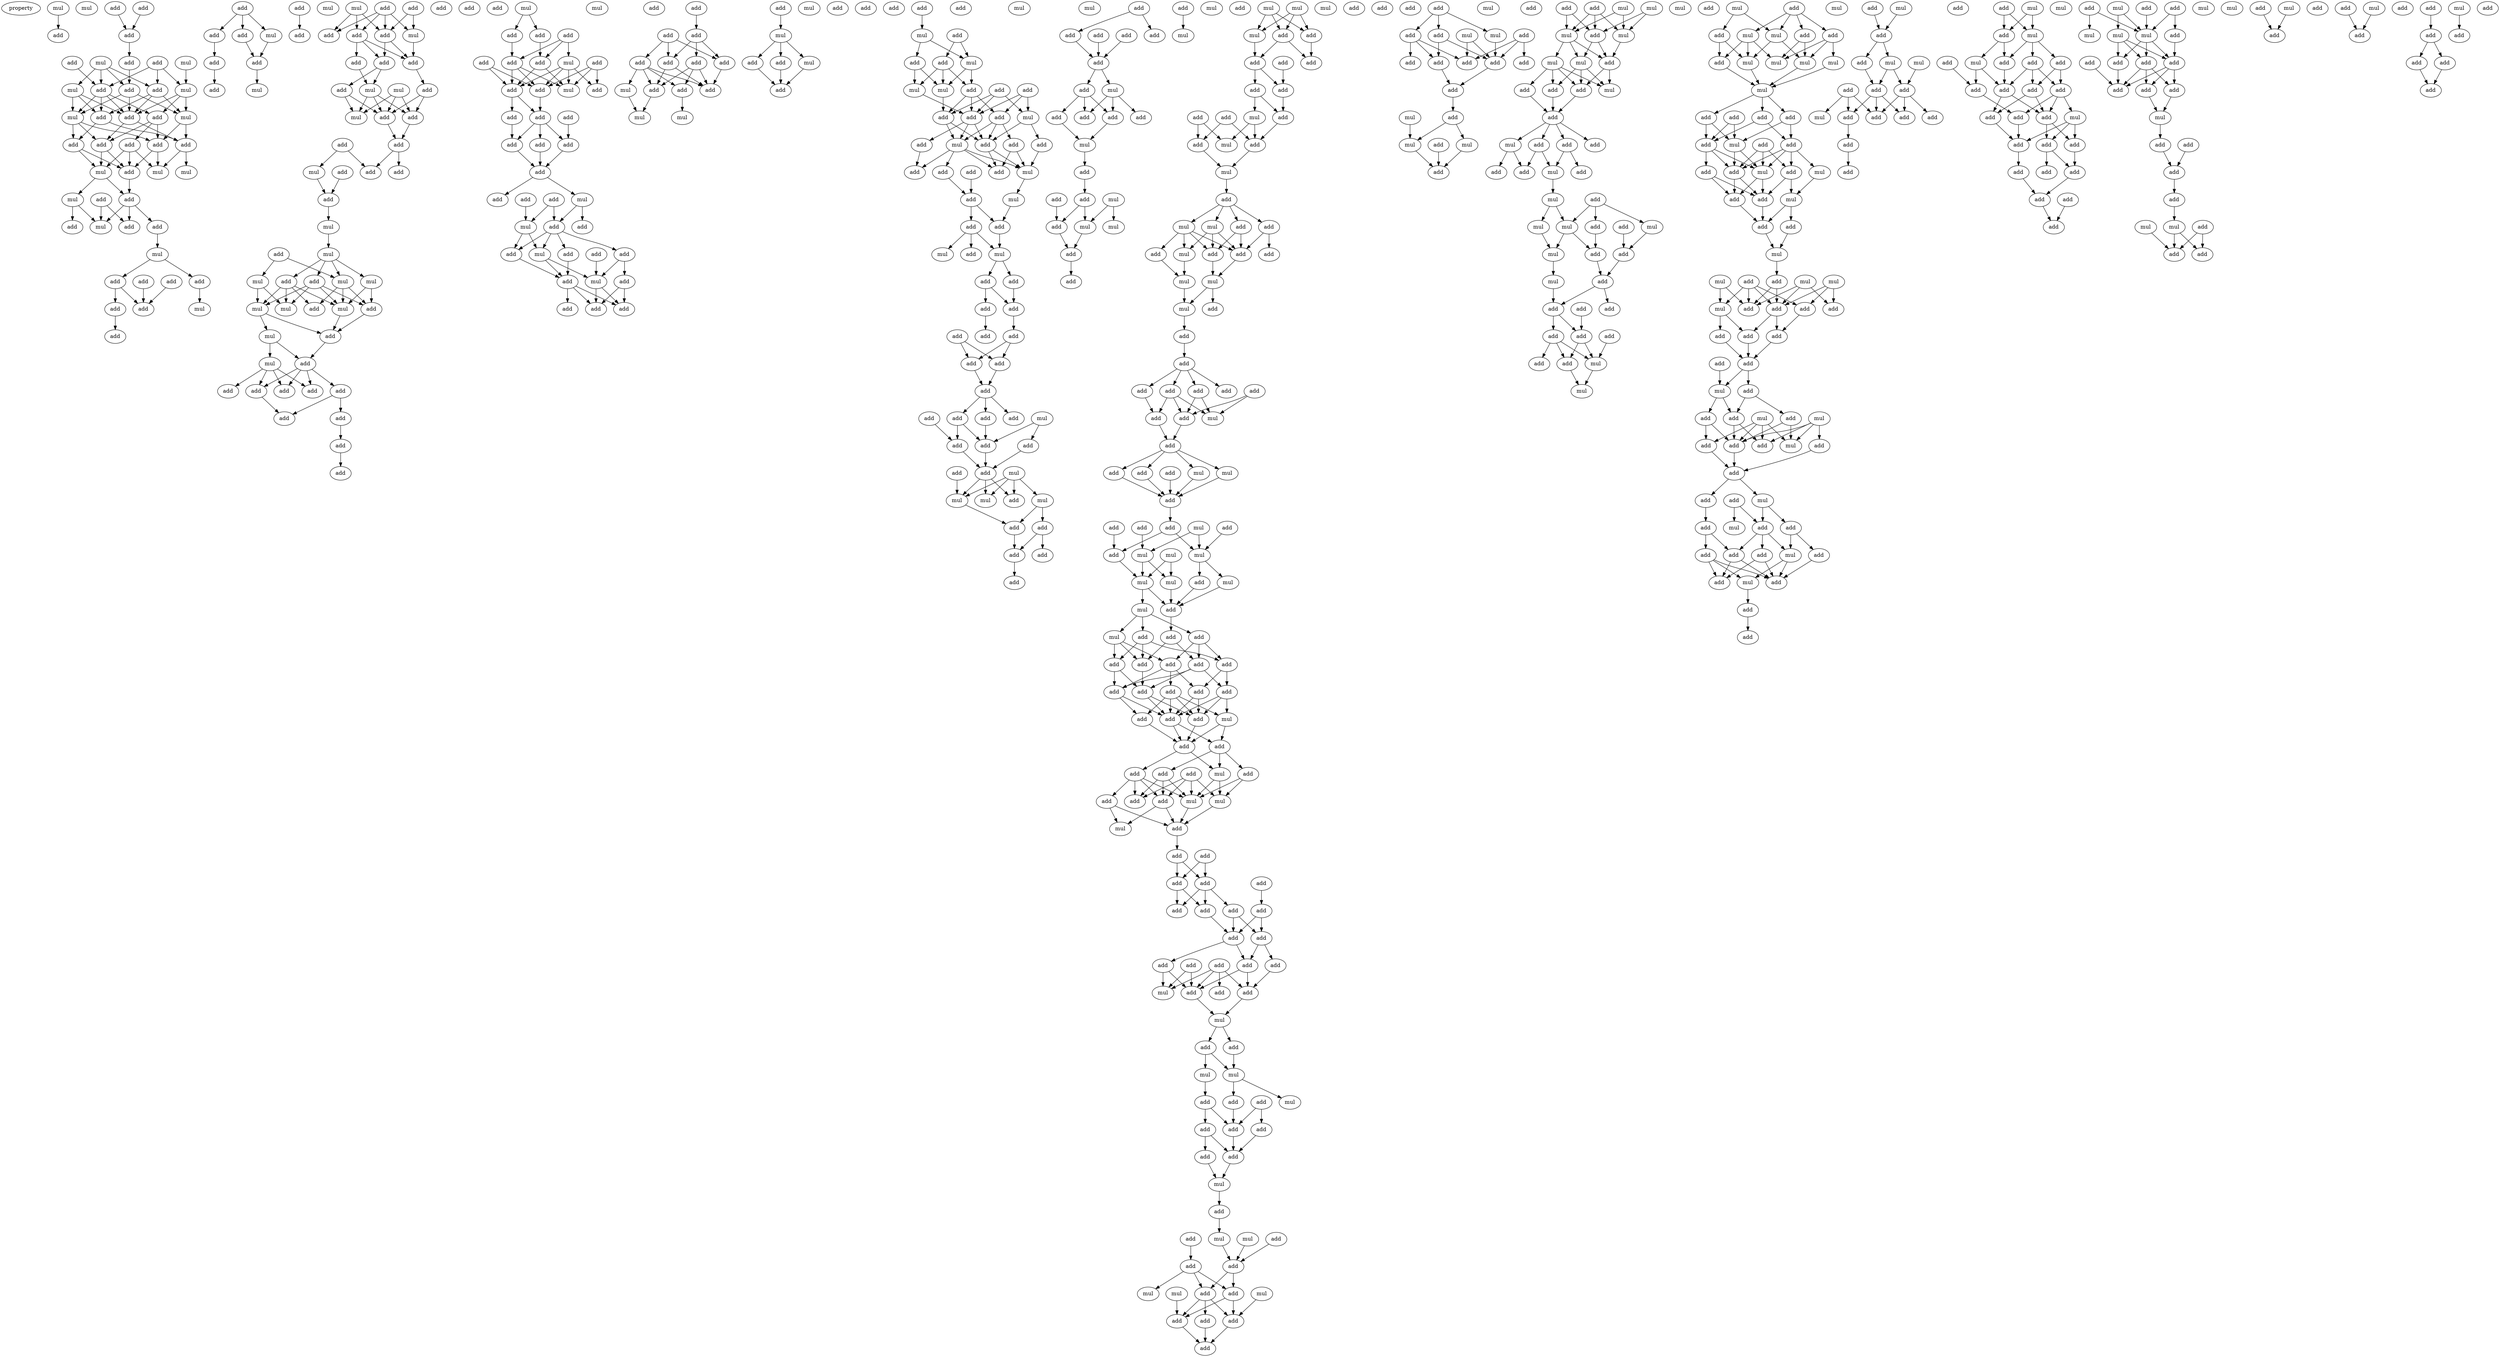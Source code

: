 digraph {
    node [fontcolor=black]
    property [mul=2,lf=1.2]
    0 [ label = mul ];
    1 [ label = mul ];
    2 [ label = add ];
    3 [ label = add ];
    4 [ label = add ];
    5 [ label = add ];
    6 [ label = add ];
    7 [ label = mul ];
    8 [ label = add ];
    9 [ label = mul ];
    10 [ label = add ];
    11 [ label = mul ];
    12 [ label = add ];
    13 [ label = add ];
    14 [ label = add ];
    15 [ label = mul ];
    16 [ label = mul ];
    17 [ label = add ];
    18 [ label = mul ];
    19 [ label = add ];
    20 [ label = add ];
    21 [ label = add ];
    22 [ label = add ];
    23 [ label = add ];
    24 [ label = add ];
    25 [ label = add ];
    26 [ label = mul ];
    27 [ label = mul ];
    28 [ label = add ];
    29 [ label = mul ];
    30 [ label = add ];
    31 [ label = add ];
    32 [ label = mul ];
    33 [ label = add ];
    34 [ label = add ];
    35 [ label = mul ];
    36 [ label = add ];
    37 [ label = mul ];
    38 [ label = add ];
    39 [ label = add ];
    40 [ label = add ];
    41 [ label = add ];
    42 [ label = add ];
    43 [ label = add ];
    44 [ label = mul ];
    45 [ label = add ];
    46 [ label = add ];
    47 [ label = add ];
    48 [ label = add ];
    49 [ label = mul ];
    50 [ label = add ];
    51 [ label = add ];
    52 [ label = mul ];
    53 [ label = add ];
    54 [ label = add ];
    55 [ label = add ];
    56 [ label = mul ];
    57 [ label = add ];
    58 [ label = mul ];
    59 [ label = add ];
    60 [ label = add ];
    61 [ label = add ];
    62 [ label = mul ];
    63 [ label = add ];
    64 [ label = add ];
    65 [ label = add ];
    66 [ label = add ];
    67 [ label = add ];
    68 [ label = add ];
    69 [ label = mul ];
    70 [ label = mul ];
    71 [ label = add ];
    72 [ label = add ];
    73 [ label = add ];
    74 [ label = add ];
    75 [ label = mul ];
    76 [ label = add ];
    77 [ label = add ];
    78 [ label = add ];
    79 [ label = add ];
    80 [ label = add ];
    81 [ label = mul ];
    82 [ label = add ];
    83 [ label = mul ];
    84 [ label = add ];
    85 [ label = mul ];
    86 [ label = add ];
    87 [ label = mul ];
    88 [ label = mul ];
    89 [ label = mul ];
    90 [ label = add ];
    91 [ label = add ];
    92 [ label = add ];
    93 [ label = mul ];
    94 [ label = mul ];
    95 [ label = mul ];
    96 [ label = add ];
    97 [ label = mul ];
    98 [ label = add ];
    99 [ label = mul ];
    100 [ label = add ];
    101 [ label = add ];
    102 [ label = add ];
    103 [ label = add ];
    104 [ label = add ];
    105 [ label = add ];
    106 [ label = add ];
    107 [ label = add ];
    108 [ label = add ];
    109 [ label = add ];
    110 [ label = mul ];
    111 [ label = mul ];
    112 [ label = add ];
    113 [ label = add ];
    114 [ label = add ];
    115 [ label = mul ];
    116 [ label = add ];
    117 [ label = add ];
    118 [ label = add ];
    119 [ label = add ];
    120 [ label = add ];
    121 [ label = add ];
    122 [ label = mul ];
    123 [ label = add ];
    124 [ label = add ];
    125 [ label = add ];
    126 [ label = add ];
    127 [ label = add ];
    128 [ label = add ];
    129 [ label = add ];
    130 [ label = add ];
    131 [ label = add ];
    132 [ label = add ];
    133 [ label = mul ];
    134 [ label = add ];
    135 [ label = add ];
    136 [ label = mul ];
    137 [ label = add ];
    138 [ label = add ];
    139 [ label = add ];
    140 [ label = mul ];
    141 [ label = add ];
    142 [ label = add ];
    143 [ label = add ];
    144 [ label = add ];
    145 [ label = add ];
    146 [ label = mul ];
    147 [ label = add ];
    148 [ label = add ];
    149 [ label = add ];
    150 [ label = add ];
    151 [ label = add ];
    152 [ label = add ];
    153 [ label = add ];
    154 [ label = add ];
    155 [ label = add ];
    156 [ label = add ];
    157 [ label = add ];
    158 [ label = add ];
    159 [ label = add ];
    160 [ label = mul ];
    161 [ label = mul ];
    162 [ label = mul ];
    163 [ label = add ];
    164 [ label = mul ];
    165 [ label = add ];
    166 [ label = add ];
    167 [ label = mul ];
    168 [ label = mul ];
    169 [ label = add ];
    170 [ label = add ];
    171 [ label = add ];
    172 [ label = add ];
    173 [ label = add ];
    174 [ label = mul ];
    175 [ label = add ];
    176 [ label = mul ];
    177 [ label = add ];
    178 [ label = add ];
    179 [ label = add ];
    180 [ label = mul ];
    181 [ label = add ];
    182 [ label = mul ];
    183 [ label = add ];
    184 [ label = add ];
    185 [ label = add ];
    186 [ label = mul ];
    187 [ label = add ];
    188 [ label = add ];
    189 [ label = add ];
    190 [ label = add ];
    191 [ label = mul ];
    192 [ label = add ];
    193 [ label = mul ];
    194 [ label = add ];
    195 [ label = add ];
    196 [ label = add ];
    197 [ label = add ];
    198 [ label = mul ];
    199 [ label = add ];
    200 [ label = add ];
    201 [ label = add ];
    202 [ label = mul ];
    203 [ label = add ];
    204 [ label = mul ];
    205 [ label = add ];
    206 [ label = add ];
    207 [ label = mul ];
    208 [ label = add ];
    209 [ label = add ];
    210 [ label = add ];
    211 [ label = add ];
    212 [ label = add ];
    213 [ label = add ];
    214 [ label = add ];
    215 [ label = add ];
    216 [ label = add ];
    217 [ label = add ];
    218 [ label = add ];
    219 [ label = mul ];
    220 [ label = add ];
    221 [ label = add ];
    222 [ label = add ];
    223 [ label = add ];
    224 [ label = add ];
    225 [ label = add ];
    226 [ label = mul ];
    227 [ label = add ];
    228 [ label = mul ];
    229 [ label = mul ];
    230 [ label = mul ];
    231 [ label = add ];
    232 [ label = add ];
    233 [ label = add ];
    234 [ label = mul ];
    235 [ label = add ];
    236 [ label = add ];
    237 [ label = add ];
    238 [ label = add ];
    239 [ label = add ];
    240 [ label = add ];
    241 [ label = add ];
    242 [ label = add ];
    243 [ label = add ];
    244 [ label = mul ];
    245 [ label = add ];
    246 [ label = add ];
    247 [ label = add ];
    248 [ label = add ];
    249 [ label = add ];
    250 [ label = add ];
    251 [ label = mul ];
    252 [ label = mul ];
    253 [ label = mul ];
    254 [ label = add ];
    255 [ label = add ];
    256 [ label = add ];
    257 [ label = mul ];
    258 [ label = add ];
    259 [ label = mul ];
    260 [ label = mul ];
    261 [ label = add ];
    262 [ label = add ];
    263 [ label = add ];
    264 [ label = mul ];
    265 [ label = mul ];
    266 [ label = mul ];
    267 [ label = add ];
    268 [ label = add ];
    269 [ label = mul ];
    270 [ label = add ];
    271 [ label = add ];
    272 [ label = add ];
    273 [ label = add ];
    274 [ label = add ];
    275 [ label = mul ];
    276 [ label = add ];
    277 [ label = add ];
    278 [ label = add ];
    279 [ label = add ];
    280 [ label = add ];
    281 [ label = mul ];
    282 [ label = add ];
    283 [ label = mul ];
    284 [ label = add ];
    285 [ label = add ];
    286 [ label = mul ];
    287 [ label = mul ];
    288 [ label = add ];
    289 [ label = add ];
    290 [ label = add ];
    291 [ label = mul ];
    292 [ label = add ];
    293 [ label = add ];
    294 [ label = mul ];
    295 [ label = mul ];
    296 [ label = mul ];
    297 [ label = add ];
    298 [ label = add ];
    299 [ label = add ];
    300 [ label = add ];
    301 [ label = add ];
    302 [ label = add ];
    303 [ label = add ];
    304 [ label = add ];
    305 [ label = add ];
    306 [ label = mul ];
    307 [ label = add ];
    308 [ label = add ];
    309 [ label = mul ];
    310 [ label = add ];
    311 [ label = add ];
    312 [ label = add ];
    313 [ label = mul ];
    314 [ label = add ];
    315 [ label = add ];
    316 [ label = add ];
    317 [ label = mul ];
    318 [ label = add ];
    319 [ label = add ];
    320 [ label = mul ];
    321 [ label = mul ];
    322 [ label = mul ];
    323 [ label = add ];
    324 [ label = mul ];
    325 [ label = add ];
    326 [ label = mul ];
    327 [ label = mul ];
    328 [ label = mul ];
    329 [ label = add ];
    330 [ label = add ];
    331 [ label = mul ];
    332 [ label = add ];
    333 [ label = add ];
    334 [ label = add ];
    335 [ label = add ];
    336 [ label = add ];
    337 [ label = add ];
    338 [ label = add ];
    339 [ label = add ];
    340 [ label = add ];
    341 [ label = add ];
    342 [ label = add ];
    343 [ label = add ];
    344 [ label = add ];
    345 [ label = add ];
    346 [ label = add ];
    347 [ label = mul ];
    348 [ label = add ];
    349 [ label = add ];
    350 [ label = mul ];
    351 [ label = add ];
    352 [ label = add ];
    353 [ label = add ];
    354 [ label = add ];
    355 [ label = add ];
    356 [ label = add ];
    357 [ label = add ];
    358 [ label = mul ];
    359 [ label = mul ];
    360 [ label = add ];
    361 [ label = add ];
    362 [ label = mul ];
    363 [ label = add ];
    364 [ label = add ];
    365 [ label = add ];
    366 [ label = add ];
    367 [ label = add ];
    368 [ label = add ];
    369 [ label = add ];
    370 [ label = add ];
    371 [ label = add ];
    372 [ label = add ];
    373 [ label = add ];
    374 [ label = add ];
    375 [ label = add ];
    376 [ label = add ];
    377 [ label = add ];
    378 [ label = add ];
    379 [ label = add ];
    380 [ label = add ];
    381 [ label = add ];
    382 [ label = mul ];
    383 [ label = mul ];
    384 [ label = add ];
    385 [ label = add ];
    386 [ label = mul ];
    387 [ label = mul ];
    388 [ label = add ];
    389 [ label = add ];
    390 [ label = add ];
    391 [ label = mul ];
    392 [ label = add ];
    393 [ label = add ];
    394 [ label = add ];
    395 [ label = add ];
    396 [ label = add ];
    397 [ label = mul ];
    398 [ label = add ];
    399 [ label = add ];
    400 [ label = mul ];
    401 [ label = add ];
    402 [ label = mul ];
    403 [ label = add ];
    404 [ label = add ];
    405 [ label = add ];
    406 [ label = add ];
    407 [ label = mul ];
    408 [ label = mul ];
    409 [ label = mul ];
    410 [ label = add ];
    411 [ label = add ];
    412 [ label = add ];
    413 [ label = add ];
    414 [ label = add ];
    415 [ label = add ];
    416 [ label = mul ];
    417 [ label = add ];
    418 [ label = add ];
    419 [ label = mul ];
    420 [ label = add ];
    421 [ label = add ];
    422 [ label = add ];
    423 [ label = add ];
    424 [ label = add ];
    425 [ label = add ];
    426 [ label = add ];
    427 [ label = mul ];
    428 [ label = mul ];
    429 [ label = add ];
    430 [ label = mul ];
    431 [ label = add ];
    432 [ label = mul ];
    433 [ label = add ];
    434 [ label = add ];
    435 [ label = mul ];
    436 [ label = mul ];
    437 [ label = add ];
    438 [ label = add ];
    439 [ label = add ];
    440 [ label = mul ];
    441 [ label = mul ];
    442 [ label = add ];
    443 [ label = mul ];
    444 [ label = mul ];
    445 [ label = add ];
    446 [ label = add ];
    447 [ label = mul ];
    448 [ label = add ];
    449 [ label = add ];
    450 [ label = mul ];
    451 [ label = add ];
    452 [ label = add ];
    453 [ label = add ];
    454 [ label = add ];
    455 [ label = mul ];
    456 [ label = add ];
    457 [ label = add ];
    458 [ label = add ];
    459 [ label = mul ];
    460 [ label = add ];
    461 [ label = mul ];
    462 [ label = mul ];
    463 [ label = mul ];
    464 [ label = add ];
    465 [ label = add ];
    466 [ label = add ];
    467 [ label = mul ];
    468 [ label = mul ];
    469 [ label = add ];
    470 [ label = add ];
    471 [ label = add ];
    472 [ label = add ];
    473 [ label = add ];
    474 [ label = add ];
    475 [ label = add ];
    476 [ label = add ];
    477 [ label = mul ];
    478 [ label = mul ];
    479 [ label = add ];
    480 [ label = add ];
    481 [ label = mul ];
    482 [ label = add ];
    483 [ label = mul ];
    484 [ label = add ];
    485 [ label = mul ];
    486 [ label = add ];
    487 [ label = add ];
    488 [ label = mul ];
    489 [ label = mul ];
    490 [ label = mul ];
    491 [ label = mul ];
    492 [ label = mul ];
    493 [ label = add ];
    494 [ label = mul ];
    495 [ label = add ];
    496 [ label = add ];
    497 [ label = add ];
    498 [ label = add ];
    499 [ label = add ];
    500 [ label = add ];
    501 [ label = add ];
    502 [ label = mul ];
    503 [ label = add ];
    504 [ label = add ];
    505 [ label = add ];
    506 [ label = mul ];
    507 [ label = mul ];
    508 [ label = mul ];
    509 [ label = add ];
    510 [ label = add ];
    511 [ label = add ];
    512 [ label = add ];
    513 [ label = mul ];
    514 [ label = mul ];
    515 [ label = add ];
    516 [ label = add ];
    517 [ label = mul ];
    518 [ label = mul ];
    519 [ label = add ];
    520 [ label = add ];
    521 [ label = mul ];
    522 [ label = add ];
    523 [ label = add ];
    524 [ label = add ];
    525 [ label = add ];
    526 [ label = add ];
    527 [ label = add ];
    528 [ label = add ];
    529 [ label = mul ];
    530 [ label = add ];
    531 [ label = add ];
    532 [ label = add ];
    533 [ label = mul ];
    534 [ label = mul ];
    535 [ label = add ];
    536 [ label = add ];
    537 [ label = mul ];
    538 [ label = add ];
    539 [ label = add ];
    540 [ label = add ];
    541 [ label = add ];
    542 [ label = mul ];
    543 [ label = add ];
    544 [ label = add ];
    545 [ label = mul ];
    546 [ label = add ];
    547 [ label = add ];
    548 [ label = add ];
    549 [ label = add ];
    550 [ label = mul ];
    551 [ label = add ];
    552 [ label = add ];
    553 [ label = add ];
    554 [ label = add ];
    555 [ label = add ];
    556 [ label = mul ];
    557 [ label = add ];
    558 [ label = mul ];
    559 [ label = add ];
    560 [ label = add ];
    561 [ label = add ];
    562 [ label = mul ];
    563 [ label = add ];
    564 [ label = add ];
    565 [ label = mul ];
    566 [ label = mul ];
    567 [ label = add ];
    568 [ label = add ];
    569 [ label = add ];
    570 [ label = add ];
    571 [ label = add ];
    572 [ label = add ];
    573 [ label = mul ];
    574 [ label = add ];
    575 [ label = add ];
    576 [ label = add ];
    577 [ label = add ];
    578 [ label = mul ];
    579 [ label = add ];
    580 [ label = mul ];
    581 [ label = mul ];
    582 [ label = add ];
    583 [ label = add ];
    584 [ label = add ];
    585 [ label = add ];
    586 [ label = add ];
    587 [ label = add ];
    588 [ label = add ];
    589 [ label = add ];
    590 [ label = add ];
    591 [ label = mul ];
    592 [ label = add ];
    593 [ label = add ];
    594 [ label = add ];
    595 [ label = add ];
    596 [ label = add ];
    597 [ label = add ];
    598 [ label = mul ];
    599 [ label = add ];
    600 [ label = add ];
    601 [ label = add ];
    602 [ label = add ];
    603 [ label = add ];
    604 [ label = add ];
    605 [ label = add ];
    606 [ label = add ];
    607 [ label = mul ];
    608 [ label = mul ];
    609 [ label = mul ];
    610 [ label = add ];
    611 [ label = mul ];
    612 [ label = mul ];
    613 [ label = add ];
    614 [ label = add ];
    615 [ label = add ];
    616 [ label = add ];
    617 [ label = add ];
    618 [ label = add ];
    619 [ label = add ];
    620 [ label = mul ];
    621 [ label = mul ];
    622 [ label = add ];
    623 [ label = add ];
    624 [ label = add ];
    625 [ label = mul ];
    626 [ label = add ];
    627 [ label = add ];
    628 [ label = add ];
    629 [ label = add ];
    630 [ label = mul ];
    631 [ label = mul ];
    632 [ label = add ];
    633 [ label = add ];
    634 [ label = add ];
    635 [ label = add ];
    636 [ label = mul ];
    637 [ label = add ];
    638 [ label = add ];
    639 [ label = add ];
    640 [ label = add ];
    641 [ label = add ];
    642 [ label = add ];
    643 [ label = mul ];
    644 [ label = add ];
    645 [ label = add ];
    646 [ label = add ];
    0 -> 3 [ name = 0 ];
    2 -> 5 [ name = 1 ];
    4 -> 5 [ name = 2 ];
    5 -> 8 [ name = 3 ];
    6 -> 12 [ name = 4 ];
    7 -> 12 [ name = 5 ];
    7 -> 13 [ name = 6 ];
    7 -> 14 [ name = 7 ];
    7 -> 15 [ name = 8 ];
    8 -> 14 [ name = 9 ];
    9 -> 11 [ name = 10 ];
    10 -> 11 [ name = 11 ];
    10 -> 12 [ name = 12 ];
    10 -> 13 [ name = 13 ];
    11 -> 18 [ name = 14 ];
    11 -> 19 [ name = 15 ];
    11 -> 20 [ name = 16 ];
    12 -> 16 [ name = 17 ];
    12 -> 17 [ name = 18 ];
    12 -> 19 [ name = 19 ];
    12 -> 20 [ name = 20 ];
    13 -> 17 [ name = 21 ];
    13 -> 18 [ name = 22 ];
    13 -> 19 [ name = 23 ];
    14 -> 16 [ name = 24 ];
    14 -> 18 [ name = 25 ];
    14 -> 19 [ name = 26 ];
    15 -> 16 [ name = 27 ];
    15 -> 17 [ name = 28 ];
    15 -> 19 [ name = 29 ];
    16 -> 21 [ name = 30 ];
    16 -> 24 [ name = 31 ];
    16 -> 25 [ name = 32 ];
    17 -> 21 [ name = 33 ];
    17 -> 22 [ name = 34 ];
    18 -> 22 [ name = 35 ];
    18 -> 24 [ name = 36 ];
    19 -> 22 [ name = 37 ];
    19 -> 25 [ name = 38 ];
    20 -> 23 [ name = 39 ];
    20 -> 24 [ name = 40 ];
    20 -> 25 [ name = 41 ];
    21 -> 26 [ name = 42 ];
    21 -> 28 [ name = 43 ];
    22 -> 27 [ name = 44 ];
    22 -> 29 [ name = 45 ];
    23 -> 26 [ name = 46 ];
    23 -> 28 [ name = 47 ];
    23 -> 29 [ name = 48 ];
    24 -> 28 [ name = 49 ];
    24 -> 29 [ name = 50 ];
    25 -> 26 [ name = 51 ];
    25 -> 28 [ name = 52 ];
    26 -> 30 [ name = 53 ];
    26 -> 32 [ name = 54 ];
    28 -> 30 [ name = 55 ];
    30 -> 33 [ name = 56 ];
    30 -> 34 [ name = 57 ];
    30 -> 35 [ name = 58 ];
    31 -> 34 [ name = 59 ];
    31 -> 35 [ name = 60 ];
    32 -> 35 [ name = 61 ];
    32 -> 36 [ name = 62 ];
    33 -> 37 [ name = 63 ];
    37 -> 38 [ name = 64 ];
    37 -> 40 [ name = 65 ];
    38 -> 42 [ name = 66 ];
    38 -> 43 [ name = 67 ];
    39 -> 43 [ name = 68 ];
    40 -> 44 [ name = 69 ];
    41 -> 43 [ name = 70 ];
    42 -> 46 [ name = 71 ];
    45 -> 47 [ name = 72 ];
    45 -> 48 [ name = 73 ];
    45 -> 49 [ name = 74 ];
    47 -> 51 [ name = 75 ];
    48 -> 50 [ name = 76 ];
    49 -> 50 [ name = 77 ];
    50 -> 52 [ name = 78 ];
    51 -> 54 [ name = 79 ];
    53 -> 55 [ name = 80 ];
    57 -> 62 [ name = 81 ];
    57 -> 63 [ name = 82 ];
    58 -> 61 [ name = 83 ];
    58 -> 63 [ name = 84 ];
    58 -> 64 [ name = 85 ];
    59 -> 61 [ name = 86 ];
    59 -> 62 [ name = 87 ];
    59 -> 63 [ name = 88 ];
    59 -> 64 [ name = 89 ];
    61 -> 65 [ name = 90 ];
    61 -> 66 [ name = 91 ];
    61 -> 67 [ name = 92 ];
    62 -> 66 [ name = 93 ];
    63 -> 66 [ name = 94 ];
    63 -> 67 [ name = 95 ];
    65 -> 69 [ name = 96 ];
    66 -> 72 [ name = 97 ];
    67 -> 69 [ name = 98 ];
    67 -> 71 [ name = 99 ];
    69 -> 73 [ name = 100 ];
    69 -> 74 [ name = 101 ];
    69 -> 75 [ name = 102 ];
    70 -> 73 [ name = 103 ];
    70 -> 74 [ name = 104 ];
    70 -> 75 [ name = 105 ];
    71 -> 73 [ name = 106 ];
    71 -> 75 [ name = 107 ];
    72 -> 73 [ name = 108 ];
    72 -> 74 [ name = 109 ];
    73 -> 76 [ name = 110 ];
    74 -> 76 [ name = 111 ];
    76 -> 78 [ name = 112 ];
    76 -> 80 [ name = 113 ];
    77 -> 78 [ name = 114 ];
    77 -> 81 [ name = 115 ];
    79 -> 82 [ name = 116 ];
    81 -> 82 [ name = 117 ];
    82 -> 83 [ name = 118 ];
    83 -> 85 [ name = 119 ];
    84 -> 87 [ name = 120 ];
    84 -> 88 [ name = 121 ];
    85 -> 86 [ name = 122 ];
    85 -> 87 [ name = 123 ];
    85 -> 89 [ name = 124 ];
    85 -> 90 [ name = 125 ];
    86 -> 92 [ name = 126 ];
    86 -> 93 [ name = 127 ];
    86 -> 94 [ name = 128 ];
    86 -> 95 [ name = 129 ];
    87 -> 91 [ name = 130 ];
    87 -> 92 [ name = 131 ];
    87 -> 94 [ name = 132 ];
    88 -> 93 [ name = 133 ];
    88 -> 95 [ name = 134 ];
    89 -> 92 [ name = 135 ];
    89 -> 94 [ name = 136 ];
    90 -> 91 [ name = 137 ];
    90 -> 93 [ name = 138 ];
    90 -> 94 [ name = 139 ];
    90 -> 95 [ name = 140 ];
    92 -> 96 [ name = 141 ];
    94 -> 96 [ name = 142 ];
    95 -> 96 [ name = 143 ];
    95 -> 97 [ name = 144 ];
    96 -> 98 [ name = 145 ];
    97 -> 98 [ name = 146 ];
    97 -> 99 [ name = 147 ];
    98 -> 101 [ name = 148 ];
    98 -> 102 [ name = 149 ];
    98 -> 104 [ name = 150 ];
    98 -> 105 [ name = 151 ];
    99 -> 101 [ name = 152 ];
    99 -> 102 [ name = 153 ];
    99 -> 103 [ name = 154 ];
    99 -> 104 [ name = 155 ];
    104 -> 107 [ name = 156 ];
    105 -> 106 [ name = 157 ];
    105 -> 107 [ name = 158 ];
    106 -> 108 [ name = 159 ];
    108 -> 109 [ name = 160 ];
    110 -> 112 [ name = 161 ];
    110 -> 113 [ name = 162 ];
    112 -> 119 [ name = 163 ];
    113 -> 118 [ name = 164 ];
    114 -> 115 [ name = 165 ];
    114 -> 118 [ name = 166 ];
    114 -> 119 [ name = 167 ];
    115 -> 120 [ name = 168 ];
    115 -> 121 [ name = 169 ];
    115 -> 122 [ name = 170 ];
    115 -> 123 [ name = 171 ];
    116 -> 121 [ name = 172 ];
    116 -> 123 [ name = 173 ];
    117 -> 120 [ name = 174 ];
    117 -> 121 [ name = 175 ];
    117 -> 122 [ name = 176 ];
    118 -> 122 [ name = 177 ];
    118 -> 123 [ name = 178 ];
    119 -> 121 [ name = 179 ];
    119 -> 122 [ name = 180 ];
    119 -> 123 [ name = 181 ];
    121 -> 126 [ name = 182 ];
    123 -> 124 [ name = 183 ];
    123 -> 126 [ name = 184 ];
    124 -> 129 [ name = 185 ];
    125 -> 128 [ name = 186 ];
    126 -> 127 [ name = 187 ];
    126 -> 128 [ name = 188 ];
    126 -> 129 [ name = 189 ];
    127 -> 130 [ name = 190 ];
    128 -> 130 [ name = 191 ];
    129 -> 130 [ name = 192 ];
    130 -> 131 [ name = 193 ];
    130 -> 133 [ name = 194 ];
    133 -> 137 [ name = 195 ];
    133 -> 138 [ name = 196 ];
    134 -> 136 [ name = 197 ];
    135 -> 136 [ name = 198 ];
    135 -> 137 [ name = 199 ];
    136 -> 140 [ name = 200 ];
    136 -> 141 [ name = 201 ];
    137 -> 139 [ name = 202 ];
    137 -> 140 [ name = 203 ];
    137 -> 141 [ name = 204 ];
    137 -> 142 [ name = 205 ];
    139 -> 144 [ name = 206 ];
    139 -> 146 [ name = 207 ];
    140 -> 145 [ name = 208 ];
    140 -> 146 [ name = 209 ];
    141 -> 145 [ name = 210 ];
    142 -> 145 [ name = 211 ];
    143 -> 146 [ name = 212 ];
    144 -> 147 [ name = 213 ];
    144 -> 149 [ name = 214 ];
    145 -> 147 [ name = 215 ];
    145 -> 148 [ name = 216 ];
    145 -> 149 [ name = 217 ];
    146 -> 147 [ name = 218 ];
    146 -> 149 [ name = 219 ];
    150 -> 152 [ name = 220 ];
    151 -> 153 [ name = 221 ];
    151 -> 154 [ name = 222 ];
    151 -> 156 [ name = 223 ];
    152 -> 153 [ name = 224 ];
    152 -> 155 [ name = 225 ];
    152 -> 156 [ name = 226 ];
    153 -> 157 [ name = 227 ];
    153 -> 158 [ name = 228 ];
    154 -> 157 [ name = 229 ];
    154 -> 158 [ name = 230 ];
    154 -> 159 [ name = 231 ];
    154 -> 160 [ name = 232 ];
    155 -> 157 [ name = 233 ];
    155 -> 158 [ name = 234 ];
    155 -> 159 [ name = 235 ];
    156 -> 157 [ name = 236 ];
    158 -> 162 [ name = 237 ];
    159 -> 161 [ name = 238 ];
    160 -> 162 [ name = 239 ];
    163 -> 164 [ name = 240 ];
    164 -> 165 [ name = 241 ];
    164 -> 166 [ name = 242 ];
    164 -> 168 [ name = 243 ];
    165 -> 169 [ name = 244 ];
    166 -> 169 [ name = 245 ];
    168 -> 169 [ name = 246 ];
    173 -> 174 [ name = 247 ];
    174 -> 176 [ name = 248 ];
    174 -> 178 [ name = 249 ];
    175 -> 176 [ name = 250 ];
    175 -> 177 [ name = 251 ];
    176 -> 182 [ name = 252 ];
    176 -> 183 [ name = 253 ];
    177 -> 180 [ name = 254 ];
    177 -> 182 [ name = 255 ];
    177 -> 183 [ name = 256 ];
    178 -> 180 [ name = 257 ];
    178 -> 182 [ name = 258 ];
    179 -> 184 [ name = 259 ];
    179 -> 185 [ name = 260 ];
    179 -> 186 [ name = 261 ];
    180 -> 184 [ name = 262 ];
    181 -> 184 [ name = 263 ];
    181 -> 186 [ name = 264 ];
    181 -> 187 [ name = 265 ];
    182 -> 187 [ name = 266 ];
    183 -> 184 [ name = 267 ];
    183 -> 185 [ name = 268 ];
    183 -> 187 [ name = 269 ];
    184 -> 189 [ name = 270 ];
    184 -> 191 [ name = 271 ];
    184 -> 192 [ name = 272 ];
    185 -> 189 [ name = 273 ];
    185 -> 190 [ name = 274 ];
    185 -> 191 [ name = 275 ];
    186 -> 188 [ name = 276 ];
    186 -> 189 [ name = 277 ];
    187 -> 189 [ name = 278 ];
    187 -> 191 [ name = 279 ];
    188 -> 193 [ name = 280 ];
    189 -> 193 [ name = 281 ];
    189 -> 196 [ name = 282 ];
    190 -> 193 [ name = 283 ];
    190 -> 196 [ name = 284 ];
    191 -> 193 [ name = 285 ];
    191 -> 195 [ name = 286 ];
    191 -> 196 [ name = 287 ];
    191 -> 197 [ name = 288 ];
    192 -> 197 [ name = 289 ];
    193 -> 198 [ name = 290 ];
    194 -> 199 [ name = 291 ];
    195 -> 199 [ name = 292 ];
    198 -> 200 [ name = 293 ];
    199 -> 200 [ name = 294 ];
    199 -> 201 [ name = 295 ];
    200 -> 202 [ name = 296 ];
    201 -> 202 [ name = 297 ];
    201 -> 204 [ name = 298 ];
    201 -> 205 [ name = 299 ];
    202 -> 206 [ name = 300 ];
    202 -> 208 [ name = 301 ];
    206 -> 210 [ name = 302 ];
    208 -> 209 [ name = 303 ];
    208 -> 210 [ name = 304 ];
    209 -> 211 [ name = 305 ];
    210 -> 213 [ name = 306 ];
    212 -> 214 [ name = 307 ];
    212 -> 215 [ name = 308 ];
    213 -> 214 [ name = 309 ];
    213 -> 215 [ name = 310 ];
    214 -> 216 [ name = 311 ];
    215 -> 216 [ name = 312 ];
    216 -> 218 [ name = 313 ];
    216 -> 220 [ name = 314 ];
    216 -> 221 [ name = 315 ];
    217 -> 224 [ name = 316 ];
    219 -> 222 [ name = 317 ];
    219 -> 223 [ name = 318 ];
    220 -> 223 [ name = 319 ];
    220 -> 224 [ name = 320 ];
    221 -> 223 [ name = 321 ];
    222 -> 227 [ name = 322 ];
    223 -> 227 [ name = 323 ];
    224 -> 227 [ name = 324 ];
    225 -> 229 [ name = 325 ];
    226 -> 228 [ name = 326 ];
    226 -> 229 [ name = 327 ];
    226 -> 230 [ name = 328 ];
    226 -> 231 [ name = 329 ];
    227 -> 229 [ name = 330 ];
    227 -> 230 [ name = 331 ];
    227 -> 231 [ name = 332 ];
    228 -> 232 [ name = 333 ];
    228 -> 233 [ name = 334 ];
    229 -> 232 [ name = 335 ];
    232 -> 235 [ name = 336 ];
    233 -> 235 [ name = 337 ];
    233 -> 236 [ name = 338 ];
    235 -> 237 [ name = 339 ];
    238 -> 239 [ name = 340 ];
    238 -> 241 [ name = 341 ];
    239 -> 243 [ name = 342 ];
    240 -> 243 [ name = 343 ];
    242 -> 243 [ name = 344 ];
    243 -> 244 [ name = 345 ];
    243 -> 245 [ name = 346 ];
    244 -> 246 [ name = 347 ];
    244 -> 249 [ name = 348 ];
    244 -> 250 [ name = 349 ];
    245 -> 246 [ name = 350 ];
    245 -> 248 [ name = 351 ];
    245 -> 249 [ name = 352 ];
    247 -> 252 [ name = 353 ];
    248 -> 251 [ name = 354 ];
    249 -> 251 [ name = 355 ];
    251 -> 254 [ name = 356 ];
    254 -> 255 [ name = 357 ];
    255 -> 258 [ name = 358 ];
    255 -> 260 [ name = 359 ];
    256 -> 258 [ name = 360 ];
    257 -> 259 [ name = 361 ];
    257 -> 260 [ name = 362 ];
    258 -> 262 [ name = 363 ];
    260 -> 262 [ name = 364 ];
    262 -> 263 [ name = 365 ];
    264 -> 266 [ name = 366 ];
    264 -> 267 [ name = 367 ];
    264 -> 268 [ name = 368 ];
    265 -> 266 [ name = 369 ];
    265 -> 267 [ name = 370 ];
    265 -> 268 [ name = 371 ];
    266 -> 272 [ name = 372 ];
    267 -> 271 [ name = 373 ];
    268 -> 271 [ name = 374 ];
    268 -> 272 [ name = 375 ];
    270 -> 274 [ name = 376 ];
    272 -> 273 [ name = 377 ];
    272 -> 274 [ name = 378 ];
    273 -> 275 [ name = 379 ];
    273 -> 277 [ name = 380 ];
    274 -> 277 [ name = 381 ];
    275 -> 279 [ name = 382 ];
    275 -> 281 [ name = 383 ];
    276 -> 279 [ name = 384 ];
    276 -> 280 [ name = 385 ];
    277 -> 279 [ name = 386 ];
    278 -> 280 [ name = 387 ];
    278 -> 281 [ name = 388 ];
    279 -> 283 [ name = 389 ];
    280 -> 283 [ name = 390 ];
    283 -> 284 [ name = 391 ];
    284 -> 285 [ name = 392 ];
    284 -> 286 [ name = 393 ];
    284 -> 287 [ name = 394 ];
    284 -> 288 [ name = 395 ];
    285 -> 290 [ name = 396 ];
    285 -> 293 [ name = 397 ];
    286 -> 289 [ name = 398 ];
    286 -> 290 [ name = 399 ];
    286 -> 291 [ name = 400 ];
    286 -> 293 [ name = 401 ];
    287 -> 290 [ name = 402 ];
    287 -> 291 [ name = 403 ];
    287 -> 293 [ name = 404 ];
    288 -> 292 [ name = 405 ];
    288 -> 293 [ name = 406 ];
    289 -> 294 [ name = 407 ];
    290 -> 295 [ name = 408 ];
    291 -> 294 [ name = 409 ];
    293 -> 295 [ name = 410 ];
    294 -> 296 [ name = 411 ];
    295 -> 296 [ name = 412 ];
    295 -> 297 [ name = 413 ];
    296 -> 298 [ name = 414 ];
    298 -> 299 [ name = 415 ];
    299 -> 300 [ name = 416 ];
    299 -> 302 [ name = 417 ];
    299 -> 303 [ name = 418 ];
    299 -> 304 [ name = 419 ];
    300 -> 305 [ name = 420 ];
    300 -> 306 [ name = 421 ];
    300 -> 307 [ name = 422 ];
    301 -> 306 [ name = 423 ];
    301 -> 307 [ name = 424 ];
    303 -> 306 [ name = 425 ];
    303 -> 307 [ name = 426 ];
    304 -> 305 [ name = 427 ];
    305 -> 308 [ name = 428 ];
    307 -> 308 [ name = 429 ];
    308 -> 309 [ name = 430 ];
    308 -> 310 [ name = 431 ];
    308 -> 312 [ name = 432 ];
    308 -> 313 [ name = 433 ];
    309 -> 314 [ name = 434 ];
    310 -> 314 [ name = 435 ];
    311 -> 314 [ name = 436 ];
    312 -> 314 [ name = 437 ];
    313 -> 314 [ name = 438 ];
    314 -> 318 [ name = 439 ];
    315 -> 323 [ name = 440 ];
    316 -> 320 [ name = 441 ];
    317 -> 320 [ name = 442 ];
    317 -> 321 [ name = 443 ];
    318 -> 321 [ name = 444 ];
    318 -> 323 [ name = 445 ];
    319 -> 321 [ name = 446 ];
    320 -> 324 [ name = 447 ];
    320 -> 327 [ name = 448 ];
    321 -> 325 [ name = 449 ];
    321 -> 326 [ name = 450 ];
    322 -> 324 [ name = 451 ];
    322 -> 327 [ name = 452 ];
    323 -> 327 [ name = 453 ];
    324 -> 329 [ name = 454 ];
    325 -> 329 [ name = 455 ];
    326 -> 329 [ name = 456 ];
    327 -> 328 [ name = 457 ];
    327 -> 329 [ name = 458 ];
    328 -> 330 [ name = 459 ];
    328 -> 331 [ name = 460 ];
    328 -> 332 [ name = 461 ];
    329 -> 333 [ name = 462 ];
    330 -> 334 [ name = 463 ];
    330 -> 335 [ name = 464 ];
    330 -> 337 [ name = 465 ];
    331 -> 335 [ name = 466 ];
    331 -> 336 [ name = 467 ];
    331 -> 338 [ name = 468 ];
    332 -> 336 [ name = 469 ];
    332 -> 337 [ name = 470 ];
    332 -> 338 [ name = 471 ];
    333 -> 334 [ name = 472 ];
    333 -> 336 [ name = 473 ];
    334 -> 339 [ name = 474 ];
    334 -> 342 [ name = 475 ];
    334 -> 343 [ name = 476 ];
    335 -> 340 [ name = 477 ];
    335 -> 341 [ name = 478 ];
    335 -> 342 [ name = 479 ];
    336 -> 339 [ name = 480 ];
    337 -> 340 [ name = 481 ];
    337 -> 343 [ name = 482 ];
    338 -> 339 [ name = 483 ];
    338 -> 342 [ name = 484 ];
    339 -> 344 [ name = 485 ];
    339 -> 346 [ name = 486 ];
    340 -> 344 [ name = 487 ];
    340 -> 346 [ name = 488 ];
    341 -> 344 [ name = 489 ];
    341 -> 345 [ name = 490 ];
    341 -> 346 [ name = 491 ];
    341 -> 347 [ name = 492 ];
    342 -> 344 [ name = 493 ];
    342 -> 345 [ name = 494 ];
    343 -> 344 [ name = 495 ];
    343 -> 346 [ name = 496 ];
    343 -> 347 [ name = 497 ];
    344 -> 348 [ name = 498 ];
    344 -> 349 [ name = 499 ];
    345 -> 349 [ name = 500 ];
    346 -> 349 [ name = 501 ];
    347 -> 348 [ name = 502 ];
    347 -> 349 [ name = 503 ];
    348 -> 350 [ name = 504 ];
    348 -> 351 [ name = 505 ];
    348 -> 353 [ name = 506 ];
    349 -> 350 [ name = 507 ];
    349 -> 354 [ name = 508 ];
    350 -> 358 [ name = 509 ];
    350 -> 359 [ name = 510 ];
    351 -> 358 [ name = 511 ];
    351 -> 359 [ name = 512 ];
    352 -> 355 [ name = 513 ];
    352 -> 357 [ name = 514 ];
    352 -> 358 [ name = 515 ];
    352 -> 359 [ name = 516 ];
    353 -> 355 [ name = 517 ];
    353 -> 357 [ name = 518 ];
    353 -> 358 [ name = 519 ];
    354 -> 355 [ name = 520 ];
    354 -> 356 [ name = 521 ];
    354 -> 357 [ name = 522 ];
    354 -> 358 [ name = 523 ];
    355 -> 360 [ name = 524 ];
    355 -> 362 [ name = 525 ];
    356 -> 360 [ name = 526 ];
    356 -> 362 [ name = 527 ];
    358 -> 360 [ name = 528 ];
    359 -> 360 [ name = 529 ];
    360 -> 363 [ name = 530 ];
    363 -> 366 [ name = 531 ];
    363 -> 367 [ name = 532 ];
    364 -> 366 [ name = 533 ];
    364 -> 367 [ name = 534 ];
    365 -> 369 [ name = 535 ];
    366 -> 370 [ name = 536 ];
    366 -> 371 [ name = 537 ];
    367 -> 368 [ name = 538 ];
    367 -> 370 [ name = 539 ];
    367 -> 371 [ name = 540 ];
    368 -> 372 [ name = 541 ];
    368 -> 373 [ name = 542 ];
    369 -> 372 [ name = 543 ];
    369 -> 373 [ name = 544 ];
    371 -> 373 [ name = 545 ];
    372 -> 376 [ name = 546 ];
    372 -> 377 [ name = 547 ];
    373 -> 377 [ name = 548 ];
    373 -> 378 [ name = 549 ];
    374 -> 381 [ name = 550 ];
    374 -> 382 [ name = 551 ];
    375 -> 379 [ name = 552 ];
    375 -> 380 [ name = 553 ];
    375 -> 381 [ name = 554 ];
    375 -> 382 [ name = 555 ];
    376 -> 379 [ name = 556 ];
    377 -> 379 [ name = 557 ];
    377 -> 381 [ name = 558 ];
    378 -> 381 [ name = 559 ];
    378 -> 382 [ name = 560 ];
    379 -> 383 [ name = 561 ];
    381 -> 383 [ name = 562 ];
    383 -> 384 [ name = 563 ];
    383 -> 385 [ name = 564 ];
    384 -> 386 [ name = 565 ];
    384 -> 387 [ name = 566 ];
    385 -> 386 [ name = 567 ];
    386 -> 388 [ name = 568 ];
    386 -> 391 [ name = 569 ];
    387 -> 390 [ name = 570 ];
    388 -> 392 [ name = 571 ];
    389 -> 392 [ name = 572 ];
    389 -> 393 [ name = 573 ];
    390 -> 392 [ name = 574 ];
    390 -> 394 [ name = 575 ];
    392 -> 396 [ name = 576 ];
    393 -> 396 [ name = 577 ];
    394 -> 395 [ name = 578 ];
    394 -> 396 [ name = 579 ];
    395 -> 397 [ name = 580 ];
    396 -> 397 [ name = 581 ];
    397 -> 398 [ name = 582 ];
    398 -> 402 [ name = 583 ];
    399 -> 403 [ name = 584 ];
    400 -> 404 [ name = 585 ];
    401 -> 404 [ name = 586 ];
    402 -> 404 [ name = 587 ];
    403 -> 405 [ name = 588 ];
    403 -> 406 [ name = 589 ];
    403 -> 407 [ name = 590 ];
    404 -> 405 [ name = 591 ];
    404 -> 406 [ name = 592 ];
    405 -> 411 [ name = 593 ];
    405 -> 412 [ name = 594 ];
    406 -> 410 [ name = 595 ];
    406 -> 411 [ name = 596 ];
    406 -> 412 [ name = 597 ];
    408 -> 412 [ name = 598 ];
    409 -> 411 [ name = 599 ];
    410 -> 414 [ name = 600 ];
    411 -> 414 [ name = 601 ];
    412 -> 414 [ name = 602 ];
    415 -> 416 [ name = 603 ];
    415 -> 417 [ name = 604 ];
    415 -> 418 [ name = 605 ];
    416 -> 422 [ name = 606 ];
    417 -> 422 [ name = 607 ];
    417 -> 424 [ name = 608 ];
    418 -> 423 [ name = 609 ];
    418 -> 424 [ name = 610 ];
    418 -> 425 [ name = 611 ];
    419 -> 422 [ name = 612 ];
    419 -> 423 [ name = 613 ];
    420 -> 421 [ name = 614 ];
    420 -> 422 [ name = 615 ];
    420 -> 423 [ name = 616 ];
    422 -> 426 [ name = 617 ];
    424 -> 426 [ name = 618 ];
    426 -> 429 [ name = 619 ];
    428 -> 430 [ name = 620 ];
    429 -> 430 [ name = 621 ];
    429 -> 432 [ name = 622 ];
    430 -> 434 [ name = 623 ];
    431 -> 434 [ name = 624 ];
    432 -> 434 [ name = 625 ];
    435 -> 439 [ name = 626 ];
    435 -> 441 [ name = 627 ];
    436 -> 440 [ name = 628 ];
    436 -> 441 [ name = 629 ];
    437 -> 439 [ name = 630 ];
    437 -> 440 [ name = 631 ];
    438 -> 439 [ name = 632 ];
    438 -> 440 [ name = 633 ];
    438 -> 441 [ name = 634 ];
    439 -> 442 [ name = 635 ];
    439 -> 443 [ name = 636 ];
    440 -> 442 [ name = 637 ];
    440 -> 443 [ name = 638 ];
    440 -> 444 [ name = 639 ];
    441 -> 442 [ name = 640 ];
    442 -> 447 [ name = 641 ];
    442 -> 448 [ name = 642 ];
    443 -> 445 [ name = 643 ];
    443 -> 447 [ name = 644 ];
    443 -> 448 [ name = 645 ];
    444 -> 445 [ name = 646 ];
    444 -> 446 [ name = 647 ];
    444 -> 447 [ name = 648 ];
    444 -> 448 [ name = 649 ];
    445 -> 449 [ name = 650 ];
    446 -> 449 [ name = 651 ];
    448 -> 449 [ name = 652 ];
    449 -> 450 [ name = 653 ];
    449 -> 451 [ name = 654 ];
    449 -> 452 [ name = 655 ];
    449 -> 453 [ name = 656 ];
    450 -> 456 [ name = 657 ];
    450 -> 457 [ name = 658 ];
    451 -> 454 [ name = 659 ];
    451 -> 455 [ name = 660 ];
    453 -> 455 [ name = 661 ];
    453 -> 456 [ name = 662 ];
    455 -> 459 [ name = 663 ];
    458 -> 460 [ name = 664 ];
    458 -> 461 [ name = 665 ];
    458 -> 463 [ name = 666 ];
    459 -> 462 [ name = 667 ];
    459 -> 463 [ name = 668 ];
    460 -> 465 [ name = 669 ];
    461 -> 466 [ name = 670 ];
    462 -> 467 [ name = 671 ];
    463 -> 465 [ name = 672 ];
    463 -> 467 [ name = 673 ];
    464 -> 466 [ name = 674 ];
    465 -> 469 [ name = 675 ];
    466 -> 469 [ name = 676 ];
    467 -> 468 [ name = 677 ];
    468 -> 470 [ name = 678 ];
    469 -> 470 [ name = 679 ];
    469 -> 471 [ name = 680 ];
    470 -> 474 [ name = 681 ];
    470 -> 475 [ name = 682 ];
    472 -> 475 [ name = 683 ];
    473 -> 478 [ name = 684 ];
    474 -> 476 [ name = 685 ];
    474 -> 478 [ name = 686 ];
    474 -> 479 [ name = 687 ];
    475 -> 478 [ name = 688 ];
    475 -> 479 [ name = 689 ];
    478 -> 481 [ name = 690 ];
    479 -> 481 [ name = 691 ];
    482 -> 484 [ name = 692 ];
    482 -> 485 [ name = 693 ];
    482 -> 486 [ name = 694 ];
    482 -> 488 [ name = 695 ];
    483 -> 485 [ name = 696 ];
    483 -> 487 [ name = 697 ];
    484 -> 490 [ name = 698 ];
    484 -> 491 [ name = 699 ];
    484 -> 492 [ name = 700 ];
    485 -> 489 [ name = 701 ];
    485 -> 491 [ name = 702 ];
    486 -> 491 [ name = 703 ];
    486 -> 492 [ name = 704 ];
    487 -> 489 [ name = 705 ];
    487 -> 493 [ name = 706 ];
    488 -> 489 [ name = 707 ];
    488 -> 492 [ name = 708 ];
    488 -> 493 [ name = 709 ];
    489 -> 494 [ name = 710 ];
    490 -> 494 [ name = 711 ];
    491 -> 494 [ name = 712 ];
    493 -> 494 [ name = 713 ];
    494 -> 495 [ name = 714 ];
    494 -> 497 [ name = 715 ];
    494 -> 498 [ name = 716 ];
    495 -> 500 [ name = 717 ];
    495 -> 502 [ name = 718 ];
    496 -> 500 [ name = 719 ];
    496 -> 502 [ name = 720 ];
    497 -> 500 [ name = 721 ];
    497 -> 501 [ name = 722 ];
    498 -> 501 [ name = 723 ];
    498 -> 502 [ name = 724 ];
    499 -> 503 [ name = 725 ];
    499 -> 505 [ name = 726 ];
    499 -> 507 [ name = 727 ];
    500 -> 504 [ name = 728 ];
    500 -> 505 [ name = 729 ];
    500 -> 507 [ name = 730 ];
    501 -> 503 [ name = 731 ];
    501 -> 505 [ name = 732 ];
    501 -> 506 [ name = 733 ];
    501 -> 507 [ name = 734 ];
    502 -> 505 [ name = 735 ];
    502 -> 507 [ name = 736 ];
    503 -> 508 [ name = 737 ];
    503 -> 510 [ name = 738 ];
    504 -> 509 [ name = 739 ];
    504 -> 510 [ name = 740 ];
    505 -> 509 [ name = 741 ];
    505 -> 510 [ name = 742 ];
    506 -> 508 [ name = 743 ];
    507 -> 509 [ name = 744 ];
    507 -> 510 [ name = 745 ];
    508 -> 511 [ name = 746 ];
    508 -> 512 [ name = 747 ];
    509 -> 511 [ name = 748 ];
    510 -> 511 [ name = 749 ];
    511 -> 513 [ name = 750 ];
    512 -> 513 [ name = 751 ];
    513 -> 516 [ name = 752 ];
    514 -> 521 [ name = 753 ];
    514 -> 523 [ name = 754 ];
    515 -> 519 [ name = 755 ];
    515 -> 521 [ name = 756 ];
    515 -> 522 [ name = 757 ];
    515 -> 523 [ name = 758 ];
    516 -> 519 [ name = 759 ];
    516 -> 523 [ name = 760 ];
    517 -> 519 [ name = 761 ];
    517 -> 520 [ name = 762 ];
    517 -> 522 [ name = 763 ];
    518 -> 519 [ name = 764 ];
    518 -> 520 [ name = 765 ];
    518 -> 523 [ name = 766 ];
    519 -> 524 [ name = 767 ];
    519 -> 526 [ name = 768 ];
    521 -> 524 [ name = 769 ];
    521 -> 525 [ name = 770 ];
    522 -> 526 [ name = 771 ];
    524 -> 527 [ name = 772 ];
    525 -> 527 [ name = 773 ];
    526 -> 527 [ name = 774 ];
    527 -> 529 [ name = 775 ];
    527 -> 530 [ name = 776 ];
    528 -> 529 [ name = 777 ];
    529 -> 531 [ name = 778 ];
    529 -> 535 [ name = 779 ];
    530 -> 531 [ name = 780 ];
    530 -> 532 [ name = 781 ];
    531 -> 536 [ name = 782 ];
    531 -> 540 [ name = 783 ];
    532 -> 537 [ name = 784 ];
    532 -> 540 [ name = 785 ];
    533 -> 536 [ name = 786 ];
    533 -> 537 [ name = 787 ];
    533 -> 538 [ name = 788 ];
    533 -> 540 [ name = 789 ];
    534 -> 536 [ name = 790 ];
    534 -> 537 [ name = 791 ];
    534 -> 539 [ name = 792 ];
    534 -> 540 [ name = 793 ];
    535 -> 538 [ name = 794 ];
    535 -> 540 [ name = 795 ];
    538 -> 541 [ name = 796 ];
    539 -> 541 [ name = 797 ];
    540 -> 541 [ name = 798 ];
    541 -> 542 [ name = 799 ];
    541 -> 544 [ name = 800 ];
    542 -> 546 [ name = 801 ];
    542 -> 547 [ name = 802 ];
    543 -> 545 [ name = 803 ];
    543 -> 547 [ name = 804 ];
    544 -> 548 [ name = 805 ];
    546 -> 549 [ name = 806 ];
    546 -> 550 [ name = 807 ];
    547 -> 550 [ name = 808 ];
    547 -> 551 [ name = 809 ];
    547 -> 552 [ name = 810 ];
    548 -> 551 [ name = 811 ];
    548 -> 553 [ name = 812 ];
    549 -> 555 [ name = 813 ];
    550 -> 555 [ name = 814 ];
    550 -> 556 [ name = 815 ];
    551 -> 554 [ name = 816 ];
    551 -> 555 [ name = 817 ];
    552 -> 554 [ name = 818 ];
    552 -> 555 [ name = 819 ];
    553 -> 554 [ name = 820 ];
    553 -> 555 [ name = 821 ];
    553 -> 556 [ name = 822 ];
    556 -> 557 [ name = 823 ];
    557 -> 559 [ name = 824 ];
    560 -> 563 [ name = 825 ];
    562 -> 563 [ name = 826 ];
    563 -> 564 [ name = 827 ];
    563 -> 566 [ name = 828 ];
    564 -> 567 [ name = 829 ];
    565 -> 568 [ name = 830 ];
    566 -> 567 [ name = 831 ];
    566 -> 568 [ name = 832 ];
    567 -> 571 [ name = 833 ];
    567 -> 572 [ name = 834 ];
    567 -> 574 [ name = 835 ];
    568 -> 570 [ name = 836 ];
    568 -> 572 [ name = 837 ];
    568 -> 574 [ name = 838 ];
    569 -> 571 [ name = 839 ];
    569 -> 572 [ name = 840 ];
    569 -> 573 [ name = 841 ];
    571 -> 575 [ name = 842 ];
    575 -> 576 [ name = 843 ];
    577 -> 579 [ name = 844 ];
    577 -> 580 [ name = 845 ];
    578 -> 579 [ name = 846 ];
    578 -> 580 [ name = 847 ];
    579 -> 581 [ name = 848 ];
    579 -> 585 [ name = 849 ];
    580 -> 583 [ name = 850 ];
    580 -> 584 [ name = 851 ];
    580 -> 585 [ name = 852 ];
    581 -> 586 [ name = 853 ];
    581 -> 589 [ name = 854 ];
    582 -> 589 [ name = 855 ];
    583 -> 587 [ name = 856 ];
    583 -> 588 [ name = 857 ];
    584 -> 586 [ name = 858 ];
    584 -> 587 [ name = 859 ];
    584 -> 588 [ name = 860 ];
    585 -> 586 [ name = 861 ];
    586 -> 590 [ name = 862 ];
    586 -> 592 [ name = 863 ];
    587 -> 590 [ name = 864 ];
    587 -> 591 [ name = 865 ];
    587 -> 593 [ name = 866 ];
    588 -> 590 [ name = 867 ];
    588 -> 592 [ name = 868 ];
    589 -> 593 [ name = 869 ];
    590 -> 595 [ name = 870 ];
    590 -> 596 [ name = 871 ];
    591 -> 594 [ name = 872 ];
    591 -> 595 [ name = 873 ];
    591 -> 596 [ name = 874 ];
    592 -> 594 [ name = 875 ];
    593 -> 594 [ name = 876 ];
    594 -> 599 [ name = 877 ];
    595 -> 597 [ name = 878 ];
    596 -> 597 [ name = 879 ];
    596 -> 600 [ name = 880 ];
    597 -> 601 [ name = 881 ];
    599 -> 601 [ name = 882 ];
    601 -> 603 [ name = 883 ];
    602 -> 603 [ name = 884 ];
    604 -> 609 [ name = 885 ];
    604 -> 612 [ name = 886 ];
    605 -> 612 [ name = 887 ];
    606 -> 610 [ name = 888 ];
    606 -> 612 [ name = 889 ];
    607 -> 611 [ name = 890 ];
    607 -> 612 [ name = 891 ];
    610 -> 615 [ name = 892 ];
    611 -> 614 [ name = 893 ];
    611 -> 615 [ name = 894 ];
    611 -> 616 [ name = 895 ];
    612 -> 614 [ name = 896 ];
    612 -> 615 [ name = 897 ];
    612 -> 616 [ name = 898 ];
    613 -> 618 [ name = 899 ];
    614 -> 618 [ name = 900 ];
    615 -> 617 [ name = 901 ];
    615 -> 618 [ name = 902 ];
    615 -> 619 [ name = 903 ];
    616 -> 617 [ name = 904 ];
    616 -> 618 [ name = 905 ];
    616 -> 619 [ name = 906 ];
    617 -> 620 [ name = 907 ];
    619 -> 620 [ name = 908 ];
    620 -> 622 [ name = 909 ];
    622 -> 626 [ name = 910 ];
    623 -> 626 [ name = 911 ];
    624 -> 627 [ name = 912 ];
    625 -> 627 [ name = 913 ];
    626 -> 628 [ name = 914 ];
    628 -> 630 [ name = 915 ];
    629 -> 633 [ name = 916 ];
    629 -> 634 [ name = 917 ];
    630 -> 633 [ name = 918 ];
    630 -> 634 [ name = 919 ];
    631 -> 633 [ name = 920 ];
    635 -> 638 [ name = 921 ];
    636 -> 638 [ name = 922 ];
    639 -> 640 [ name = 923 ];
    640 -> 641 [ name = 924 ];
    640 -> 642 [ name = 925 ];
    641 -> 644 [ name = 926 ];
    642 -> 644 [ name = 927 ];
    643 -> 645 [ name = 928 ];
}
